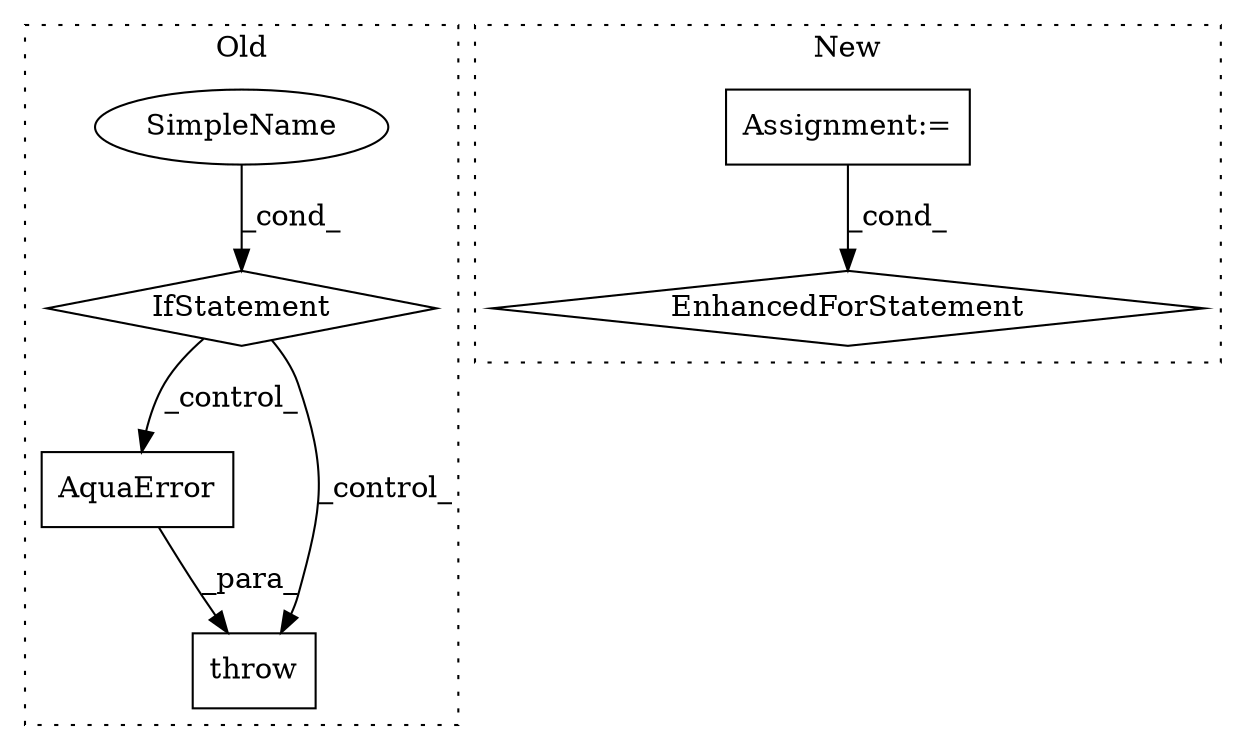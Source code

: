 digraph G {
subgraph cluster0 {
1 [label="AquaError" a="32" s="437,485" l="10,1" shape="box"];
3 [label="IfStatement" a="25" s="389,421" l="4,2" shape="diamond"];
4 [label="SimpleName" a="42" s="" l="" shape="ellipse"];
6 [label="throw" a="53" s="431" l="6" shape="box"];
label = "Old";
style="dotted";
}
subgraph cluster1 {
2 [label="EnhancedForStatement" a="70" s="495,598" l="71,2" shape="diamond"];
5 [label="Assignment:=" a="7" s="456" l="1" shape="box"];
label = "New";
style="dotted";
}
1 -> 6 [label="_para_"];
3 -> 6 [label="_control_"];
3 -> 1 [label="_control_"];
4 -> 3 [label="_cond_"];
5 -> 2 [label="_cond_"];
}